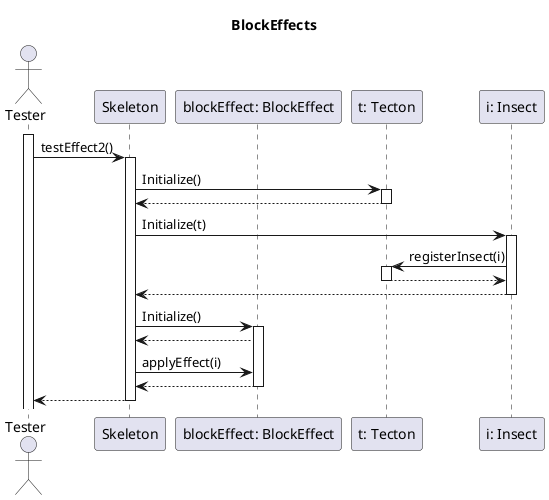 @startuml Effects Init

title BlockEffects 

actor "Tester" as test

participant "Skeleton" as tester
activate test
test ->tester:testEffect2()

participant "blockEffect: BlockEffect" as speed


participant "t: Tecton" as t

participant "i: Insect" as i


activate tester

tester -> t: Initialize()
activate t
t --> tester
deactivate t

tester -> i: Initialize(t)
activate i
i-> t: registerInsect(i)
activate t
t --> i
deactivate t
i--> tester
deactivate i






tester -> speed: Initialize()
activate speed
speed --> tester

tester->speed: applyEffect(i)
speed-->tester
deactivate speed

test <-- tester
deactivate tester



@enduml